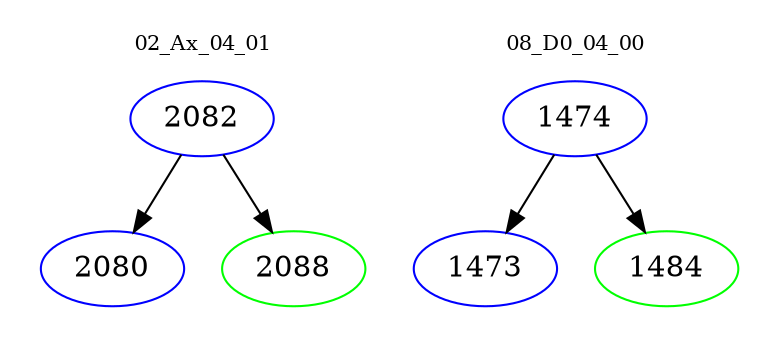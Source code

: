 digraph{
subgraph cluster_0 {
color = white
label = "02_Ax_04_01";
fontsize=10;
T0_2082 [label="2082", color="blue"]
T0_2082 -> T0_2080 [color="black"]
T0_2080 [label="2080", color="blue"]
T0_2082 -> T0_2088 [color="black"]
T0_2088 [label="2088", color="green"]
}
subgraph cluster_1 {
color = white
label = "08_D0_04_00";
fontsize=10;
T1_1474 [label="1474", color="blue"]
T1_1474 -> T1_1473 [color="black"]
T1_1473 [label="1473", color="blue"]
T1_1474 -> T1_1484 [color="black"]
T1_1484 [label="1484", color="green"]
}
}
